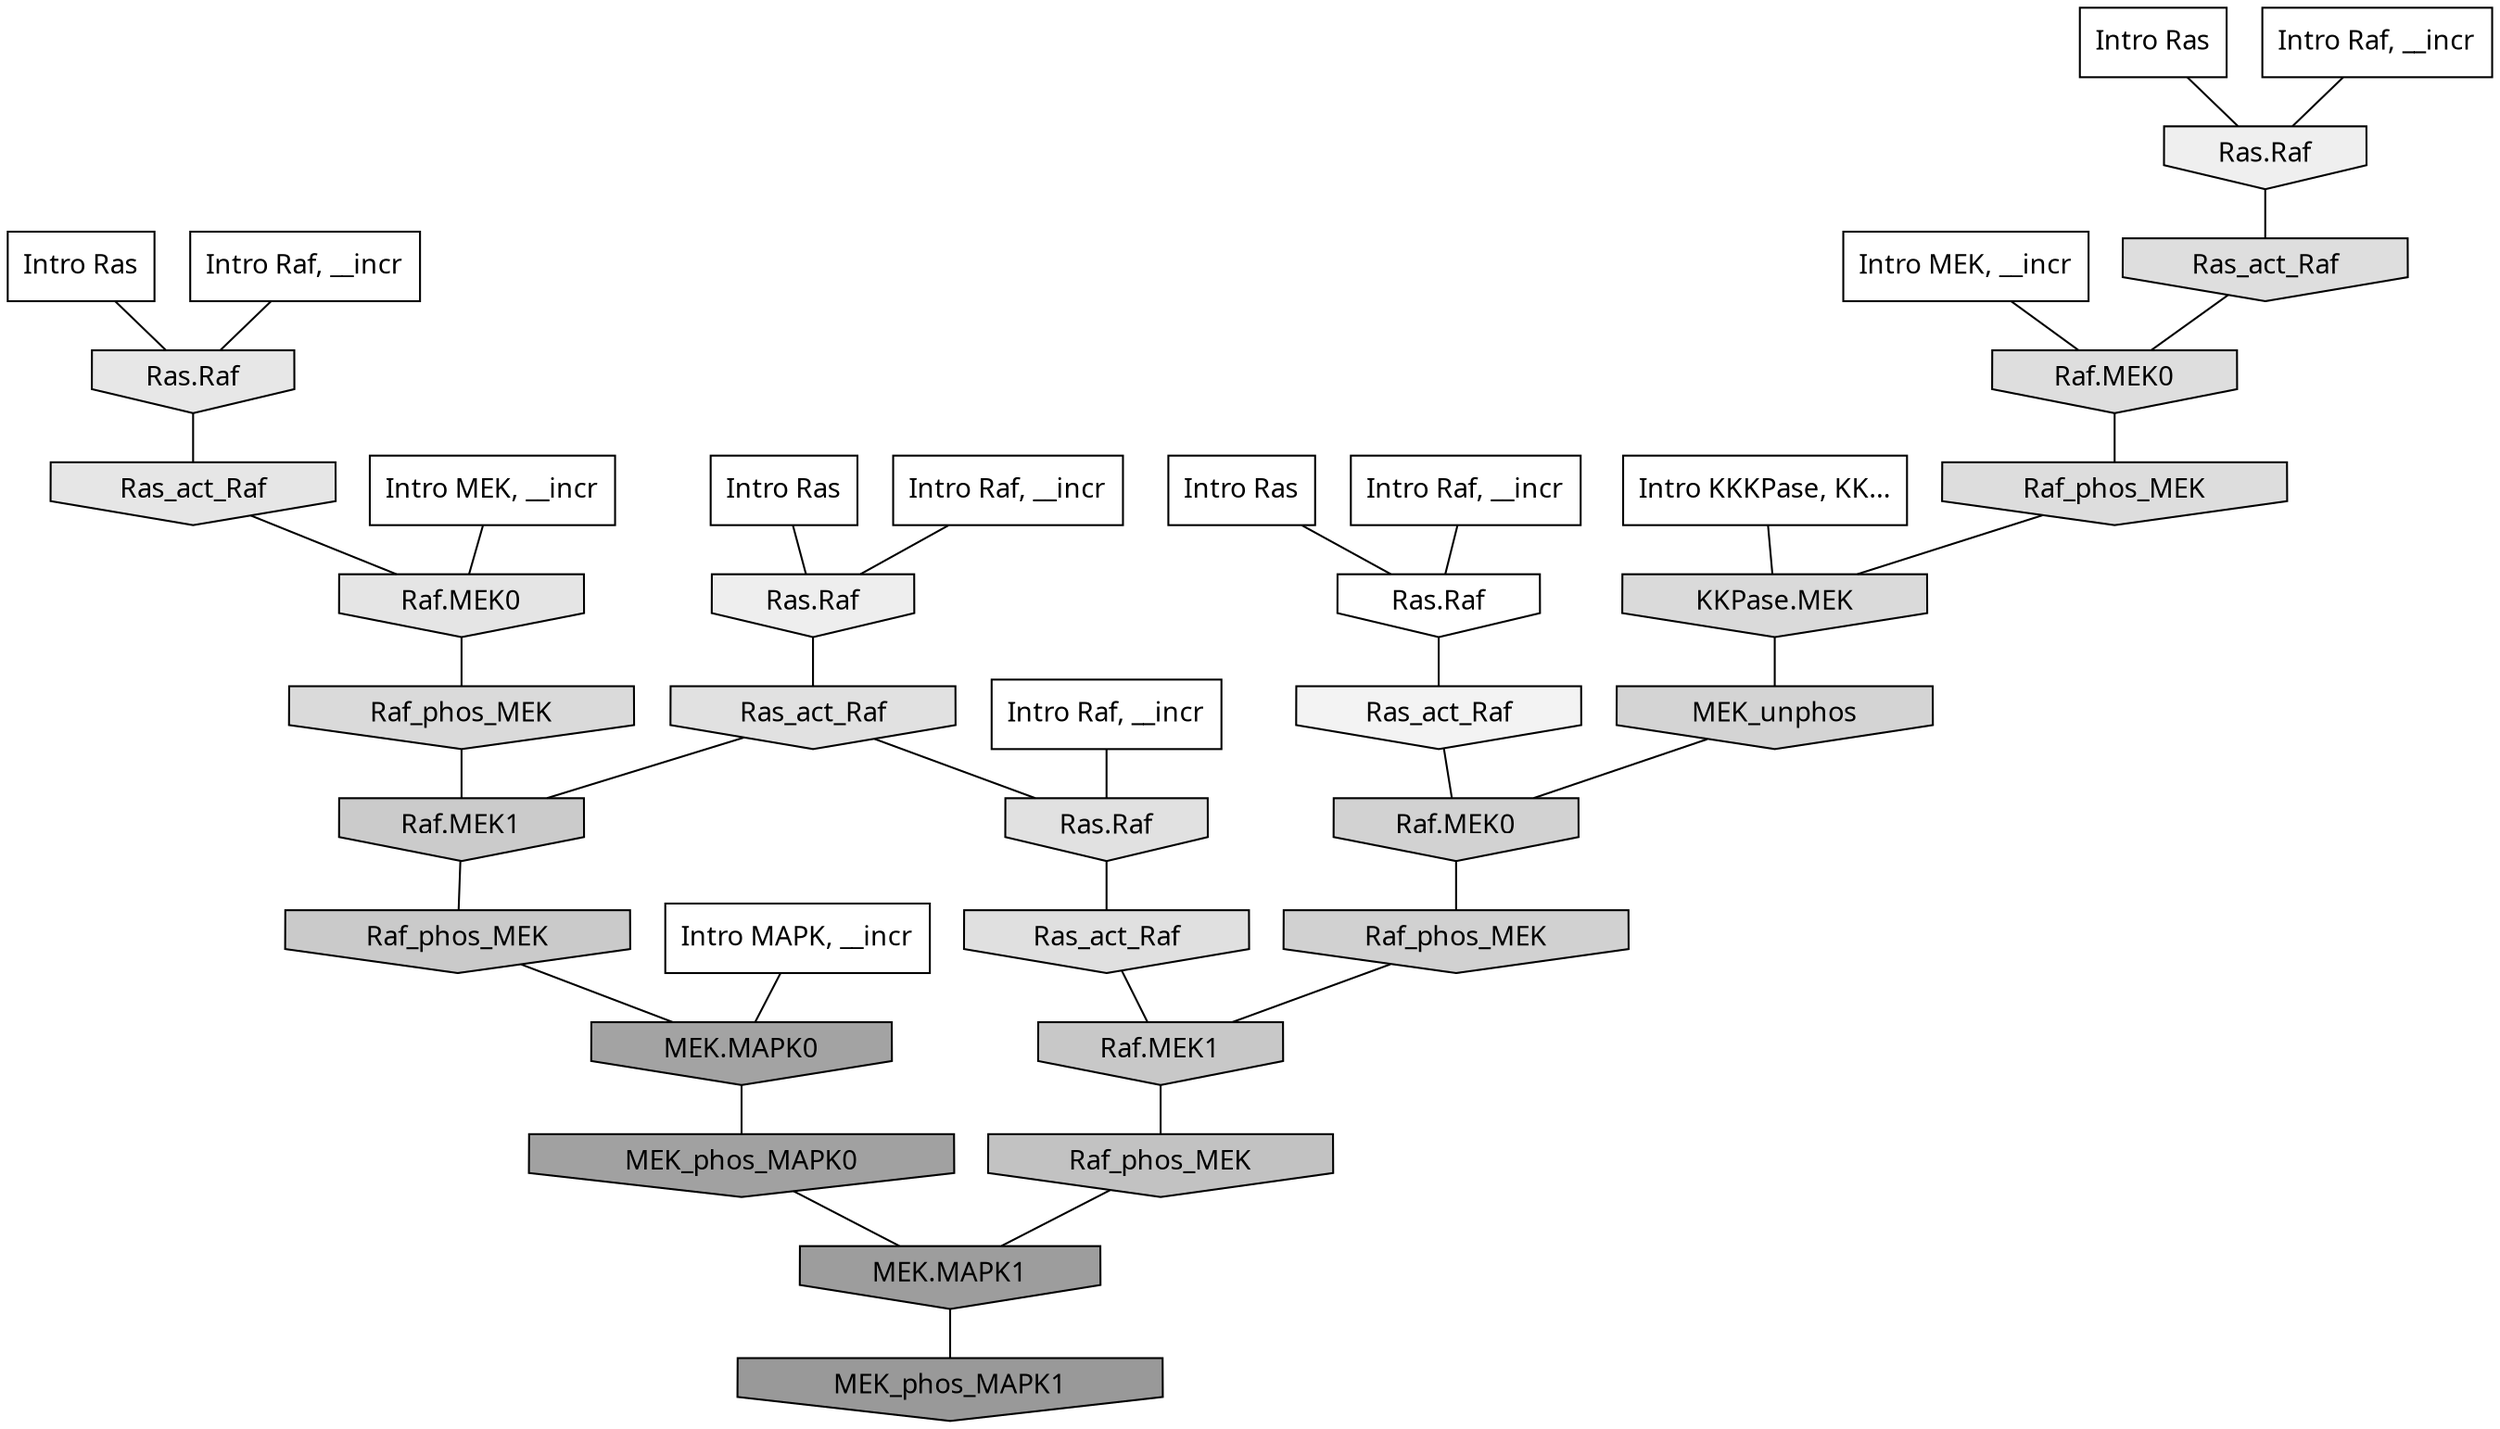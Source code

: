 digraph G{
  rankdir="TB";
  ranksep=0.30;
  node [fontname="CMU Serif"];
  edge [fontname="CMU Serif"];
  
  1 [label="Intro Ras", shape=rectangle, style=filled, fillcolor="0.000 0.000 1.000"]
  
  26 [label="Intro Ras", shape=rectangle, style=filled, fillcolor="0.000 0.000 1.000"]
  
  69 [label="Intro Ras", shape=rectangle, style=filled, fillcolor="0.000 0.000 1.000"]
  
  90 [label="Intro Ras", shape=rectangle, style=filled, fillcolor="0.000 0.000 1.000"]
  
  108 [label="Intro Raf, __incr", shape=rectangle, style=filled, fillcolor="0.000 0.000 1.000"]
  
  256 [label="Intro Raf, __incr", shape=rectangle, style=filled, fillcolor="0.000 0.000 1.000"]
  
  419 [label="Intro Raf, __incr", shape=rectangle, style=filled, fillcolor="0.000 0.000 1.000"]
  
  777 [label="Intro Raf, __incr", shape=rectangle, style=filled, fillcolor="0.000 0.000 1.000"]
  
  1001 [label="Intro Raf, __incr", shape=rectangle, style=filled, fillcolor="0.000 0.000 1.000"]
  
  1885 [label="Intro MEK, __incr", shape=rectangle, style=filled, fillcolor="0.000 0.000 1.000"]
  
  1898 [label="Intro MEK, __incr", shape=rectangle, style=filled, fillcolor="0.000 0.000 1.000"]
  
  2224 [label="Intro MAPK, __incr", shape=rectangle, style=filled, fillcolor="0.000 0.000 1.000"]
  
  3154 [label="Intro KKKPase, KK...", shape=rectangle, style=filled, fillcolor="0.000 0.000 1.000"]
  
  3276 [label="Ras.Raf", shape=invhouse, style=filled, fillcolor="0.000 0.000 1.000"]
  
  3641 [label="Ras_act_Raf", shape=invhouse, style=filled, fillcolor="0.000 0.000 0.953"]
  
  3838 [label="Ras.Raf", shape=invhouse, style=filled, fillcolor="0.000 0.000 0.937"]
  
  3939 [label="Ras.Raf", shape=invhouse, style=filled, fillcolor="0.000 0.000 0.930"]
  
  4307 [label="Ras.Raf", shape=invhouse, style=filled, fillcolor="0.000 0.000 0.905"]
  
  4368 [label="Ras_act_Raf", shape=invhouse, style=filled, fillcolor="0.000 0.000 0.901"]
  
  4472 [label="Raf.MEK0", shape=invhouse, style=filled, fillcolor="0.000 0.000 0.895"]
  
  4682 [label="Ras_act_Raf", shape=invhouse, style=filled, fillcolor="0.000 0.000 0.882"]
  
  4685 [label="Ras.Raf", shape=invhouse, style=filled, fillcolor="0.000 0.000 0.882"]
  
  4763 [label="Ras_act_Raf", shape=invhouse, style=filled, fillcolor="0.000 0.000 0.877"]
  
  4908 [label="Ras_act_Raf", shape=invhouse, style=filled, fillcolor="0.000 0.000 0.868"]
  
  4911 [label="Raf.MEK0", shape=invhouse, style=filled, fillcolor="0.000 0.000 0.868"]
  
  4932 [label="Raf_phos_MEK", shape=invhouse, style=filled, fillcolor="0.000 0.000 0.867"]
  
  5118 [label="KKPase.MEK", shape=invhouse, style=filled, fillcolor="0.000 0.000 0.855"]
  
  5140 [label="Raf_phos_MEK", shape=invhouse, style=filled, fillcolor="0.000 0.000 0.854"]
  
  5542 [label="MEK_unphos", shape=invhouse, style=filled, fillcolor="0.000 0.000 0.831"]
  
  5676 [label="Raf.MEK0", shape=invhouse, style=filled, fillcolor="0.000 0.000 0.824"]
  
  5797 [label="Raf_phos_MEK", shape=invhouse, style=filled, fillcolor="0.000 0.000 0.818"]
  
  6252 [label="Raf.MEK1", shape=invhouse, style=filled, fillcolor="0.000 0.000 0.796"]
  
  6349 [label="Raf_phos_MEK", shape=invhouse, style=filled, fillcolor="0.000 0.000 0.792"]
  
  6541 [label="Raf.MEK1", shape=invhouse, style=filled, fillcolor="0.000 0.000 0.784"]
  
  7230 [label="Raf_phos_MEK", shape=invhouse, style=filled, fillcolor="0.000 0.000 0.759"]
  
  12555 [label="MEK.MAPK0", shape=invhouse, style=filled, fillcolor="0.000 0.000 0.637"]
  
  12977 [label="MEK_phos_MAPK0", shape=invhouse, style=filled, fillcolor="0.000 0.000 0.630"]
  
  13850 [label="MEK.MAPK1", shape=invhouse, style=filled, fillcolor="0.000 0.000 0.617"]
  
  15127 [label="MEK_phos_MAPK1", shape=invhouse, style=filled, fillcolor="0.000 0.000 0.600"]
  
  
  13850 -> 15127 [dir=none, color="0.000 0.000 0.000"] 
  12977 -> 13850 [dir=none, color="0.000 0.000 0.000"] 
  12555 -> 12977 [dir=none, color="0.000 0.000 0.000"] 
  7230 -> 13850 [dir=none, color="0.000 0.000 0.000"] 
  6541 -> 7230 [dir=none, color="0.000 0.000 0.000"] 
  6349 -> 12555 [dir=none, color="0.000 0.000 0.000"] 
  6252 -> 6349 [dir=none, color="0.000 0.000 0.000"] 
  5797 -> 6541 [dir=none, color="0.000 0.000 0.000"] 
  5676 -> 5797 [dir=none, color="0.000 0.000 0.000"] 
  5542 -> 5676 [dir=none, color="0.000 0.000 0.000"] 
  5140 -> 6252 [dir=none, color="0.000 0.000 0.000"] 
  5118 -> 5542 [dir=none, color="0.000 0.000 0.000"] 
  4932 -> 5118 [dir=none, color="0.000 0.000 0.000"] 
  4911 -> 4932 [dir=none, color="0.000 0.000 0.000"] 
  4908 -> 4911 [dir=none, color="0.000 0.000 0.000"] 
  4763 -> 6541 [dir=none, color="0.000 0.000 0.000"] 
  4685 -> 4763 [dir=none, color="0.000 0.000 0.000"] 
  4682 -> 4685 [dir=none, color="0.000 0.000 0.000"] 
  4682 -> 6252 [dir=none, color="0.000 0.000 0.000"] 
  4472 -> 5140 [dir=none, color="0.000 0.000 0.000"] 
  4368 -> 4472 [dir=none, color="0.000 0.000 0.000"] 
  4307 -> 4368 [dir=none, color="0.000 0.000 0.000"] 
  3939 -> 4682 [dir=none, color="0.000 0.000 0.000"] 
  3838 -> 4908 [dir=none, color="0.000 0.000 0.000"] 
  3641 -> 5676 [dir=none, color="0.000 0.000 0.000"] 
  3276 -> 3641 [dir=none, color="0.000 0.000 0.000"] 
  3154 -> 5118 [dir=none, color="0.000 0.000 0.000"] 
  2224 -> 12555 [dir=none, color="0.000 0.000 0.000"] 
  1898 -> 4472 [dir=none, color="0.000 0.000 0.000"] 
  1885 -> 4911 [dir=none, color="0.000 0.000 0.000"] 
  1001 -> 3939 [dir=none, color="0.000 0.000 0.000"] 
  777 -> 3276 [dir=none, color="0.000 0.000 0.000"] 
  419 -> 4307 [dir=none, color="0.000 0.000 0.000"] 
  256 -> 4685 [dir=none, color="0.000 0.000 0.000"] 
  108 -> 3838 [dir=none, color="0.000 0.000 0.000"] 
  90 -> 3939 [dir=none, color="0.000 0.000 0.000"] 
  69 -> 3276 [dir=none, color="0.000 0.000 0.000"] 
  26 -> 3838 [dir=none, color="0.000 0.000 0.000"] 
  1 -> 4307 [dir=none, color="0.000 0.000 0.000"] 
  
  }
